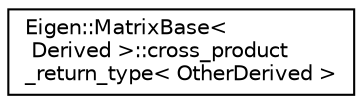 digraph "Graphical Class Hierarchy"
{
  edge [fontname="Helvetica",fontsize="10",labelfontname="Helvetica",labelfontsize="10"];
  node [fontname="Helvetica",fontsize="10",shape=record];
  rankdir="LR";
  Node1 [label="Eigen::MatrixBase\<\l Derived \>::cross_product\l_return_type\< OtherDerived \>",height=0.2,width=0.4,color="black", fillcolor="white", style="filled",URL="$struct_eigen_1_1_matrix_base_1_1cross__product__return__type.html"];
}
